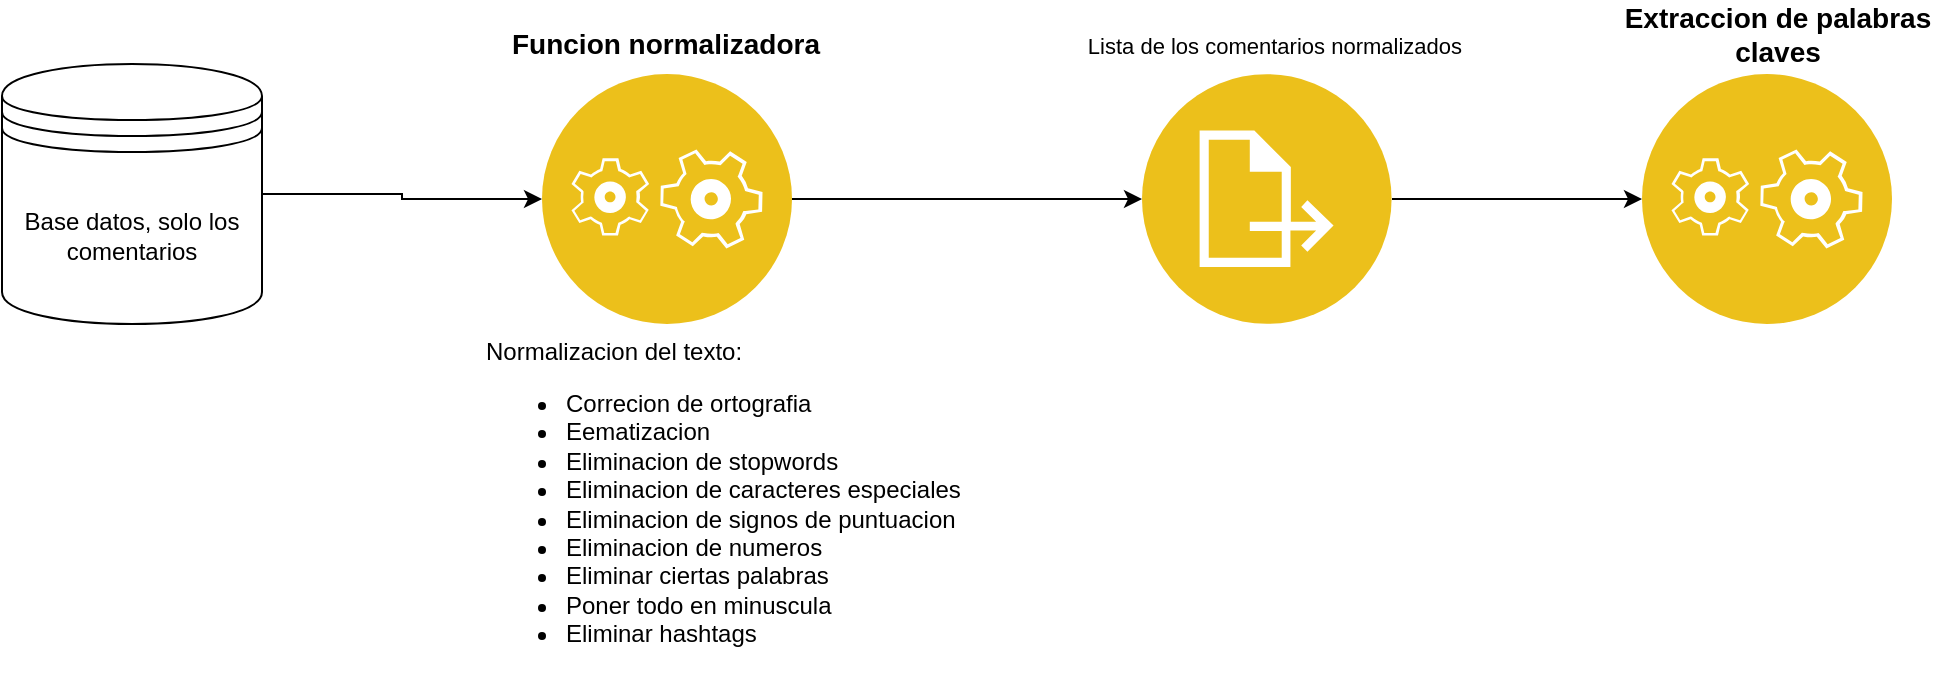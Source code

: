 <mxfile version="22.1.16" type="device">
  <diagram name="Página-1" id="zVq37h6lomLLcfAt7k5f">
    <mxGraphModel dx="1050" dy="669" grid="1" gridSize="10" guides="1" tooltips="1" connect="1" arrows="1" fold="1" page="1" pageScale="1" pageWidth="1169" pageHeight="1654" math="0" shadow="0">
      <root>
        <mxCell id="0" />
        <mxCell id="1" parent="0" />
        <mxCell id="ixUstq1VDY_FVAzt519e-5" style="edgeStyle=orthogonalEdgeStyle;rounded=0;orthogonalLoop=1;jettySize=auto;html=1;entryX=0;entryY=0.5;entryDx=0;entryDy=0;" edge="1" parent="1" source="ixUstq1VDY_FVAzt519e-2" target="ixUstq1VDY_FVAzt519e-4">
          <mxGeometry relative="1" as="geometry" />
        </mxCell>
        <mxCell id="ixUstq1VDY_FVAzt519e-2" value="Base datos, solo los comentarios" style="shape=datastore;whiteSpace=wrap;html=1;" vertex="1" parent="1">
          <mxGeometry x="40" y="50" width="130" height="130" as="geometry" />
        </mxCell>
        <mxCell id="ixUstq1VDY_FVAzt519e-8" style="edgeStyle=orthogonalEdgeStyle;rounded=0;orthogonalLoop=1;jettySize=auto;html=1;entryX=0;entryY=0.5;entryDx=0;entryDy=0;" edge="1" parent="1" source="ixUstq1VDY_FVAzt519e-4" target="ixUstq1VDY_FVAzt519e-7">
          <mxGeometry relative="1" as="geometry" />
        </mxCell>
        <mxCell id="ixUstq1VDY_FVAzt519e-9" value="Lista de los comentarios normalizados" style="edgeLabel;html=1;align=right;verticalAlign=middle;resizable=0;points=[];" vertex="1" connectable="0" parent="ixUstq1VDY_FVAzt519e-8">
          <mxGeometry x="0.237" relative="1" as="geometry">
            <mxPoint x="227" y="-77" as="offset" />
          </mxGeometry>
        </mxCell>
        <mxCell id="ixUstq1VDY_FVAzt519e-4" value="" style="image;aspect=fixed;perimeter=ellipsePerimeter;html=1;align=center;shadow=0;dashed=0;fontColor=#4277BB;labelBackgroundColor=default;fontSize=12;spacingTop=3;image=img/lib/ibm/applications/application_logic.svg;" vertex="1" parent="1">
          <mxGeometry x="310" y="55" width="125" height="125" as="geometry" />
        </mxCell>
        <mxCell id="ixUstq1VDY_FVAzt519e-6" value="Normalizacion del texto:&lt;br&gt;&lt;ul&gt;&lt;li&gt;Correcion de ortografia&lt;/li&gt;&lt;li&gt;Eematizacion&lt;/li&gt;&lt;li&gt;Eliminacion de stopwords&lt;/li&gt;&lt;li&gt;Eliminacion de caracteres especiales&lt;/li&gt;&lt;li&gt;Eliminacion de signos de puntuacion&lt;/li&gt;&lt;li&gt;Eliminacion de numeros&amp;nbsp;&lt;/li&gt;&lt;li&gt;Eliminar ciertas palabras&lt;/li&gt;&lt;li&gt;Poner todo en minuscula&lt;/li&gt;&lt;li&gt;Eliminar hashtags&lt;/li&gt;&lt;/ul&gt;" style="text;html=1;strokeColor=none;fillColor=none;align=left;verticalAlign=middle;whiteSpace=wrap;rounded=0;" vertex="1" parent="1">
          <mxGeometry x="280" y="175" width="240" height="190" as="geometry" />
        </mxCell>
        <mxCell id="ixUstq1VDY_FVAzt519e-17" style="edgeStyle=orthogonalEdgeStyle;rounded=0;orthogonalLoop=1;jettySize=auto;html=1;" edge="1" parent="1" source="ixUstq1VDY_FVAzt519e-7" target="ixUstq1VDY_FVAzt519e-11">
          <mxGeometry relative="1" as="geometry" />
        </mxCell>
        <mxCell id="ixUstq1VDY_FVAzt519e-7" value="" style="image;aspect=fixed;perimeter=ellipsePerimeter;html=1;align=center;shadow=0;dashed=0;fontColor=#4277BB;labelBackgroundColor=default;fontSize=12;spacingTop=3;image=img/lib/ibm/applications/annotate.svg;" vertex="1" parent="1">
          <mxGeometry x="610" y="55" width="125" height="125" as="geometry" />
        </mxCell>
        <mxCell id="ixUstq1VDY_FVAzt519e-10" value="&lt;b&gt;&lt;font style=&quot;font-size: 14px;&quot;&gt;Funcion normalizadora&lt;/font&gt;&lt;/b&gt;" style="text;html=1;strokeColor=none;fillColor=none;align=center;verticalAlign=middle;whiteSpace=wrap;rounded=0;" vertex="1" parent="1">
          <mxGeometry x="284.38" y="25" width="176.25" height="30" as="geometry" />
        </mxCell>
        <mxCell id="ixUstq1VDY_FVAzt519e-11" value="" style="image;aspect=fixed;perimeter=ellipsePerimeter;html=1;align=center;shadow=0;dashed=0;fontColor=#4277BB;labelBackgroundColor=default;fontSize=12;spacingTop=3;image=img/lib/ibm/applications/application_logic.svg;" vertex="1" parent="1">
          <mxGeometry x="860" y="55" width="125" height="125" as="geometry" />
        </mxCell>
        <mxCell id="ixUstq1VDY_FVAzt519e-15" value="&lt;b&gt;&lt;font style=&quot;font-size: 14px;&quot;&gt;Extraccion de palabras claves&lt;/font&gt;&lt;/b&gt;" style="text;html=1;strokeColor=none;fillColor=none;align=center;verticalAlign=middle;whiteSpace=wrap;rounded=0;" vertex="1" parent="1">
          <mxGeometry x="840" y="20" width="176.25" height="30" as="geometry" />
        </mxCell>
      </root>
    </mxGraphModel>
  </diagram>
</mxfile>
